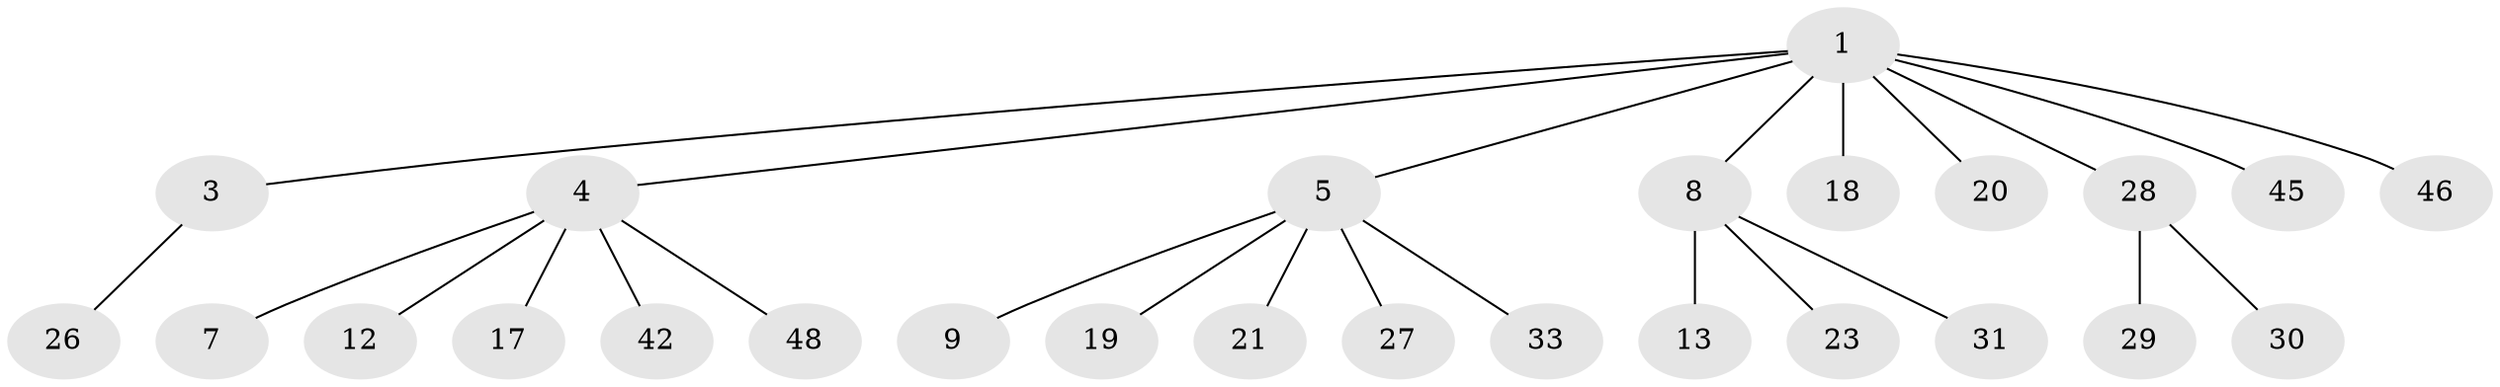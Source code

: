 // original degree distribution, {5: 0.07692307692307693, 6: 0.019230769230769232, 2: 0.3269230769230769, 4: 0.038461538461538464, 3: 0.057692307692307696, 1: 0.4807692307692308}
// Generated by graph-tools (version 1.1) at 2025/15/03/09/25 04:15:37]
// undirected, 26 vertices, 25 edges
graph export_dot {
graph [start="1"]
  node [color=gray90,style=filled];
  1 [super="+2"];
  3 [super="+14"];
  4 [super="+10+15+34"];
  5 [super="+6+11+37"];
  7 [super="+16"];
  8 [super="+22"];
  9 [super="+36"];
  12 [super="+44"];
  13 [super="+50"];
  17 [super="+24"];
  18;
  19 [super="+40"];
  20 [super="+39+25"];
  21;
  23;
  26 [super="+41"];
  27 [super="+35"];
  28;
  29 [super="+32"];
  30;
  31 [super="+52"];
  33;
  42;
  45;
  46 [super="+49"];
  48;
  1 -- 3;
  1 -- 8;
  1 -- 28;
  1 -- 46;
  1 -- 18;
  1 -- 4;
  1 -- 5;
  1 -- 20;
  1 -- 45;
  3 -- 26;
  4 -- 7;
  4 -- 48;
  4 -- 17;
  4 -- 42;
  4 -- 12;
  5 -- 9;
  5 -- 21;
  5 -- 19;
  5 -- 33;
  5 -- 27;
  8 -- 13;
  8 -- 23;
  8 -- 31;
  28 -- 29;
  28 -- 30;
}
